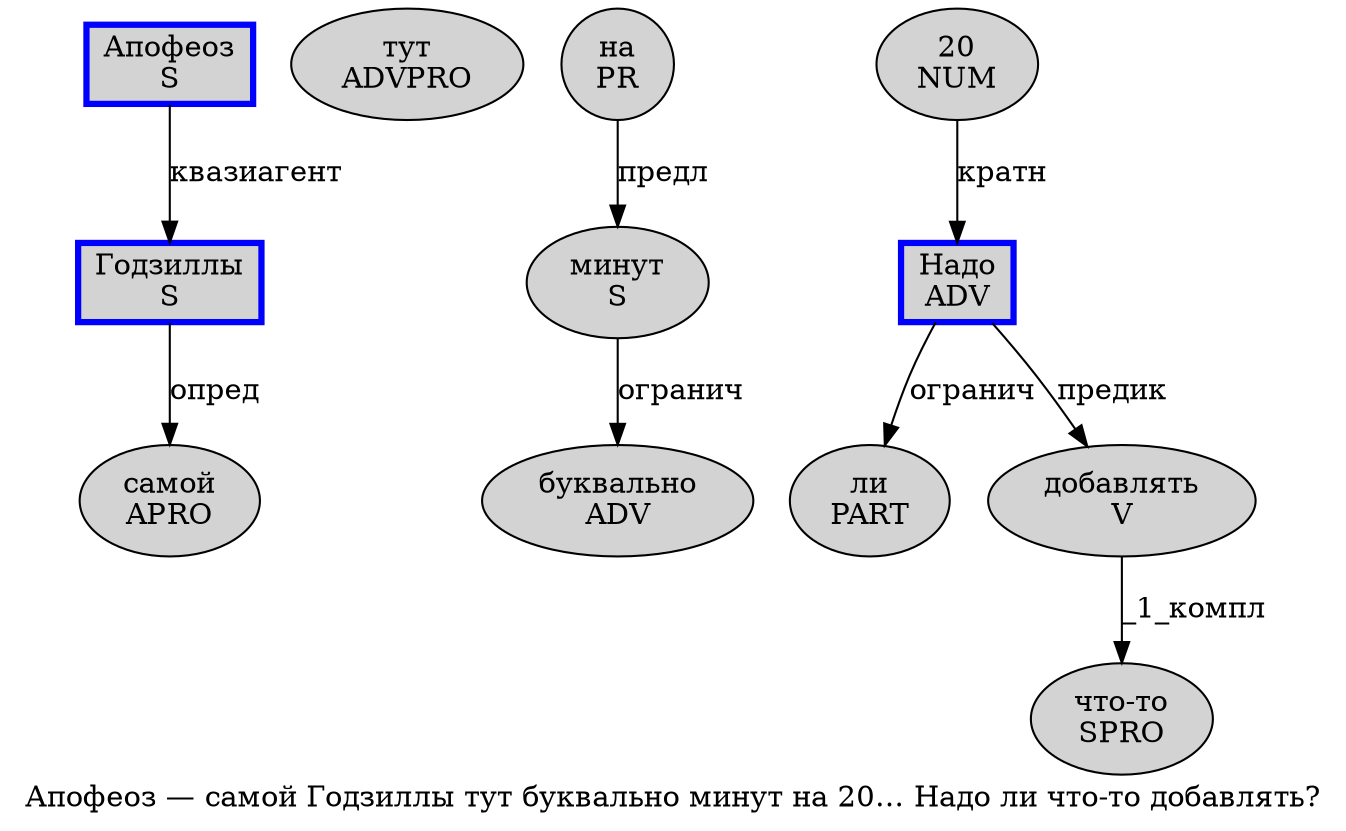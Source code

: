 digraph SENTENCE_4828 {
	graph [label="Апофеоз — самой Годзиллы тут буквально минут на 20… Надо ли что-то добавлять?"]
	node [style=filled]
		0 [label="Апофеоз
S" color=blue fillcolor=lightgray penwidth=3 shape=box]
		2 [label="самой
APRO" color="" fillcolor=lightgray penwidth=1 shape=ellipse]
		3 [label="Годзиллы
S" color=blue fillcolor=lightgray penwidth=3 shape=box]
		4 [label="тут
ADVPRO" color="" fillcolor=lightgray penwidth=1 shape=ellipse]
		5 [label="буквально
ADV" color="" fillcolor=lightgray penwidth=1 shape=ellipse]
		6 [label="минут
S" color="" fillcolor=lightgray penwidth=1 shape=ellipse]
		7 [label="на
PR" color="" fillcolor=lightgray penwidth=1 shape=ellipse]
		8 [label="20
NUM" color="" fillcolor=lightgray penwidth=1 shape=ellipse]
		10 [label="Надо
ADV" color=blue fillcolor=lightgray penwidth=3 shape=box]
		11 [label="ли
PART" color="" fillcolor=lightgray penwidth=1 shape=ellipse]
		12 [label="что-то
SPRO" color="" fillcolor=lightgray penwidth=1 shape=ellipse]
		13 [label="добавлять
V" color="" fillcolor=lightgray penwidth=1 shape=ellipse]
			10 -> 11 [label="огранич"]
			10 -> 13 [label="предик"]
			13 -> 12 [label="_1_компл"]
			3 -> 2 [label="опред"]
			7 -> 6 [label="предл"]
			6 -> 5 [label="огранич"]
			0 -> 3 [label="квазиагент"]
			8 -> 10 [label="кратн"]
}